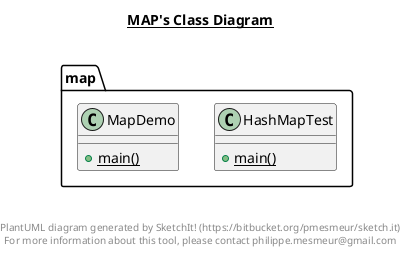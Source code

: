 @startuml

title __MAP's Class Diagram__\n

  namespace map {
    class map.HashMapTest {
        {static} + main()
    }
  }
  

  namespace map {
    class map.MapDemo {
        {static} + main()
    }
  }
  



right footer


PlantUML diagram generated by SketchIt! (https://bitbucket.org/pmesmeur/sketch.it)
For more information about this tool, please contact philippe.mesmeur@gmail.com
endfooter

@enduml
